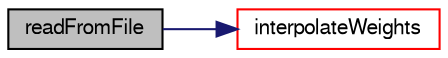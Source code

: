 digraph "readFromFile"
{
  bgcolor="transparent";
  edge [fontname="FreeSans",fontsize="10",labelfontname="FreeSans",labelfontsize="10"];
  node [fontname="FreeSans",fontsize="10",shape=record];
  rankdir="LR";
  Node310 [label="readFromFile",height=0.2,width=0.4,color="black", fillcolor="grey75", style="filled", fontcolor="black"];
  Node310 -> Node311 [color="midnightblue",fontsize="10",style="solid",fontname="FreeSans"];
  Node311 [label="interpolateWeights",height=0.2,width=0.4,color="red",URL="$a23482.html#a985fd3aaafc11d32fedb33d41ea0b6f8",tooltip="Return the interpolation indices and gradient. "];
}
